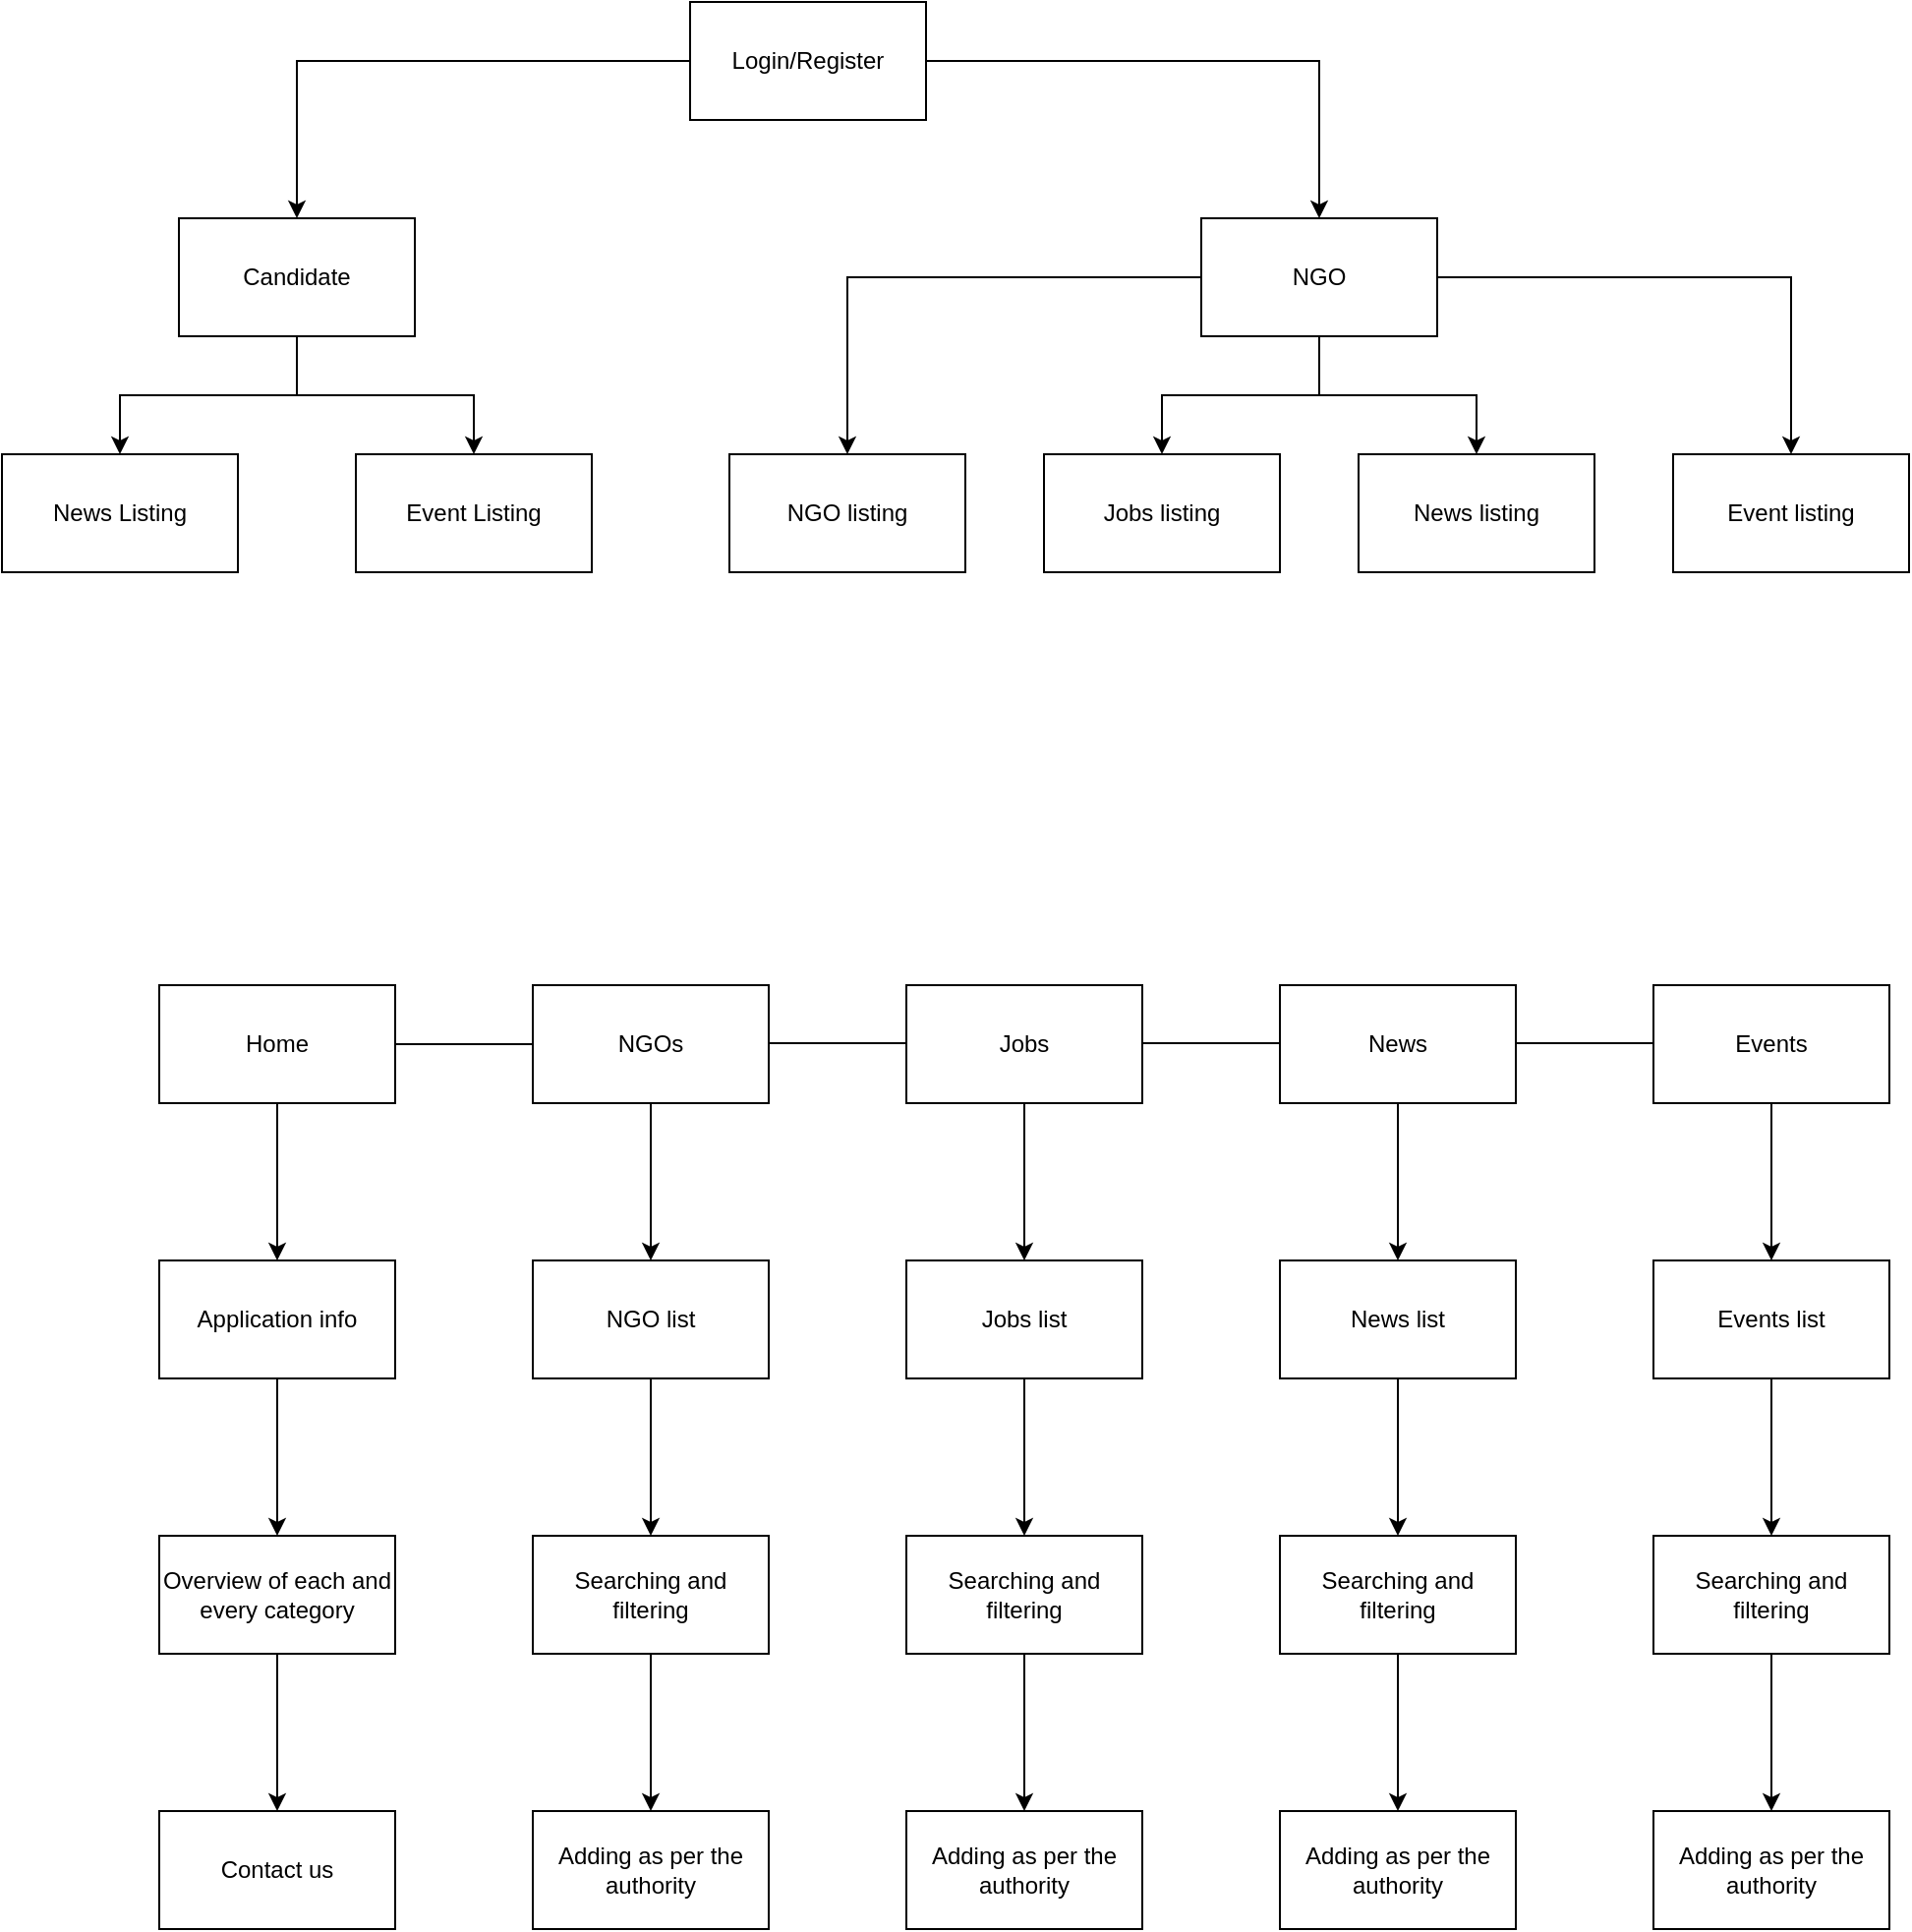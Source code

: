 <mxfile version="24.0.8" type="device">
  <diagram name="Page-1" id="w4Oshtvv5kRhvPusGddu">
    <mxGraphModel dx="1167" dy="662" grid="1" gridSize="10" guides="1" tooltips="1" connect="1" arrows="1" fold="1" page="1" pageScale="1" pageWidth="850" pageHeight="1100" math="0" shadow="0">
      <root>
        <mxCell id="0" />
        <mxCell id="1" parent="0" />
        <mxCell id="1FUJOakguGxdzUvRwPak-11" style="edgeStyle=orthogonalEdgeStyle;rounded=0;orthogonalLoop=1;jettySize=auto;html=1;entryX=0.5;entryY=0;entryDx=0;entryDy=0;" edge="1" parent="1" source="1FUJOakguGxdzUvRwPak-1" target="1FUJOakguGxdzUvRwPak-3">
          <mxGeometry relative="1" as="geometry" />
        </mxCell>
        <mxCell id="1FUJOakguGxdzUvRwPak-12" style="edgeStyle=orthogonalEdgeStyle;rounded=0;orthogonalLoop=1;jettySize=auto;html=1;exitX=1;exitY=0.5;exitDx=0;exitDy=0;entryX=0.5;entryY=0;entryDx=0;entryDy=0;" edge="1" parent="1" source="1FUJOakguGxdzUvRwPak-1" target="1FUJOakguGxdzUvRwPak-2">
          <mxGeometry relative="1" as="geometry" />
        </mxCell>
        <mxCell id="1FUJOakguGxdzUvRwPak-1" value="Login/Register" style="rounded=0;whiteSpace=wrap;html=1;" vertex="1" parent="1">
          <mxGeometry x="360" y="50" width="120" height="60" as="geometry" />
        </mxCell>
        <mxCell id="1FUJOakguGxdzUvRwPak-17" style="edgeStyle=orthogonalEdgeStyle;rounded=0;orthogonalLoop=1;jettySize=auto;html=1;exitX=0;exitY=0.5;exitDx=0;exitDy=0;entryX=0.5;entryY=0;entryDx=0;entryDy=0;" edge="1" parent="1" source="1FUJOakguGxdzUvRwPak-2" target="1FUJOakguGxdzUvRwPak-7">
          <mxGeometry relative="1" as="geometry" />
        </mxCell>
        <mxCell id="1FUJOakguGxdzUvRwPak-18" style="edgeStyle=orthogonalEdgeStyle;rounded=0;orthogonalLoop=1;jettySize=auto;html=1;exitX=0.5;exitY=1;exitDx=0;exitDy=0;entryX=0.5;entryY=0;entryDx=0;entryDy=0;" edge="1" parent="1" source="1FUJOakguGxdzUvRwPak-2" target="1FUJOakguGxdzUvRwPak-8">
          <mxGeometry relative="1" as="geometry" />
        </mxCell>
        <mxCell id="1FUJOakguGxdzUvRwPak-19" style="edgeStyle=orthogonalEdgeStyle;rounded=0;orthogonalLoop=1;jettySize=auto;html=1;exitX=0.5;exitY=1;exitDx=0;exitDy=0;entryX=0.5;entryY=0;entryDx=0;entryDy=0;" edge="1" parent="1" source="1FUJOakguGxdzUvRwPak-2" target="1FUJOakguGxdzUvRwPak-9">
          <mxGeometry relative="1" as="geometry" />
        </mxCell>
        <mxCell id="1FUJOakguGxdzUvRwPak-20" style="edgeStyle=orthogonalEdgeStyle;rounded=0;orthogonalLoop=1;jettySize=auto;html=1;exitX=1;exitY=0.5;exitDx=0;exitDy=0;entryX=0.5;entryY=0;entryDx=0;entryDy=0;" edge="1" parent="1" source="1FUJOakguGxdzUvRwPak-2" target="1FUJOakguGxdzUvRwPak-10">
          <mxGeometry relative="1" as="geometry" />
        </mxCell>
        <mxCell id="1FUJOakguGxdzUvRwPak-2" value="NGO" style="rounded=0;whiteSpace=wrap;html=1;" vertex="1" parent="1">
          <mxGeometry x="620" y="160" width="120" height="60" as="geometry" />
        </mxCell>
        <mxCell id="1FUJOakguGxdzUvRwPak-15" style="edgeStyle=orthogonalEdgeStyle;rounded=0;orthogonalLoop=1;jettySize=auto;html=1;" edge="1" parent="1" source="1FUJOakguGxdzUvRwPak-3" target="1FUJOakguGxdzUvRwPak-4">
          <mxGeometry relative="1" as="geometry" />
        </mxCell>
        <mxCell id="1FUJOakguGxdzUvRwPak-16" style="edgeStyle=orthogonalEdgeStyle;rounded=0;orthogonalLoop=1;jettySize=auto;html=1;exitX=0.5;exitY=1;exitDx=0;exitDy=0;entryX=0.5;entryY=0;entryDx=0;entryDy=0;" edge="1" parent="1" source="1FUJOakguGxdzUvRwPak-3" target="1FUJOakguGxdzUvRwPak-5">
          <mxGeometry relative="1" as="geometry" />
        </mxCell>
        <mxCell id="1FUJOakguGxdzUvRwPak-3" value="Candidate" style="rounded=0;whiteSpace=wrap;html=1;" vertex="1" parent="1">
          <mxGeometry x="100" y="160" width="120" height="60" as="geometry" />
        </mxCell>
        <mxCell id="1FUJOakguGxdzUvRwPak-4" value="News Listing" style="rounded=0;whiteSpace=wrap;html=1;" vertex="1" parent="1">
          <mxGeometry x="10" y="280" width="120" height="60" as="geometry" />
        </mxCell>
        <mxCell id="1FUJOakguGxdzUvRwPak-5" value="Event Listing" style="rounded=0;whiteSpace=wrap;html=1;" vertex="1" parent="1">
          <mxGeometry x="190" y="280" width="120" height="60" as="geometry" />
        </mxCell>
        <mxCell id="1FUJOakguGxdzUvRwPak-7" value="NGO listing" style="rounded=0;whiteSpace=wrap;html=1;" vertex="1" parent="1">
          <mxGeometry x="380" y="280" width="120" height="60" as="geometry" />
        </mxCell>
        <mxCell id="1FUJOakguGxdzUvRwPak-8" value="Jobs listing" style="rounded=0;whiteSpace=wrap;html=1;" vertex="1" parent="1">
          <mxGeometry x="540" y="280" width="120" height="60" as="geometry" />
        </mxCell>
        <mxCell id="1FUJOakguGxdzUvRwPak-9" value="News listing" style="rounded=0;whiteSpace=wrap;html=1;" vertex="1" parent="1">
          <mxGeometry x="700" y="280" width="120" height="60" as="geometry" />
        </mxCell>
        <mxCell id="1FUJOakguGxdzUvRwPak-10" value="Event listing" style="rounded=0;whiteSpace=wrap;html=1;" vertex="1" parent="1">
          <mxGeometry x="860" y="280" width="120" height="60" as="geometry" />
        </mxCell>
        <mxCell id="1FUJOakguGxdzUvRwPak-37" value="" style="edgeStyle=orthogonalEdgeStyle;rounded=0;orthogonalLoop=1;jettySize=auto;html=1;" edge="1" parent="1" source="1FUJOakguGxdzUvRwPak-21" target="1FUJOakguGxdzUvRwPak-36">
          <mxGeometry relative="1" as="geometry" />
        </mxCell>
        <mxCell id="1FUJOakguGxdzUvRwPak-21" value="News" style="rounded=0;whiteSpace=wrap;html=1;" vertex="1" parent="1">
          <mxGeometry x="660" y="550" width="120" height="60" as="geometry" />
        </mxCell>
        <mxCell id="1FUJOakguGxdzUvRwPak-35" value="" style="edgeStyle=orthogonalEdgeStyle;rounded=0;orthogonalLoop=1;jettySize=auto;html=1;" edge="1" parent="1" source="1FUJOakguGxdzUvRwPak-22" target="1FUJOakguGxdzUvRwPak-34">
          <mxGeometry relative="1" as="geometry" />
        </mxCell>
        <mxCell id="1FUJOakguGxdzUvRwPak-22" value="Jobs" style="rounded=0;whiteSpace=wrap;html=1;" vertex="1" parent="1">
          <mxGeometry x="470" y="550" width="120" height="60" as="geometry" />
        </mxCell>
        <mxCell id="1FUJOakguGxdzUvRwPak-29" value="" style="edgeStyle=orthogonalEdgeStyle;rounded=0;orthogonalLoop=1;jettySize=auto;html=1;" edge="1" parent="1" source="1FUJOakguGxdzUvRwPak-23" target="1FUJOakguGxdzUvRwPak-28">
          <mxGeometry relative="1" as="geometry" />
        </mxCell>
        <mxCell id="1FUJOakguGxdzUvRwPak-23" value="NGOs" style="rounded=0;whiteSpace=wrap;html=1;" vertex="1" parent="1">
          <mxGeometry x="280" y="550" width="120" height="60" as="geometry" />
        </mxCell>
        <mxCell id="1FUJOakguGxdzUvRwPak-27" value="" style="edgeStyle=orthogonalEdgeStyle;rounded=0;orthogonalLoop=1;jettySize=auto;html=1;" edge="1" parent="1" source="1FUJOakguGxdzUvRwPak-24" target="1FUJOakguGxdzUvRwPak-26">
          <mxGeometry relative="1" as="geometry" />
        </mxCell>
        <mxCell id="1FUJOakguGxdzUvRwPak-24" value="Home" style="rounded=0;whiteSpace=wrap;html=1;" vertex="1" parent="1">
          <mxGeometry x="90" y="550" width="120" height="60" as="geometry" />
        </mxCell>
        <mxCell id="1FUJOakguGxdzUvRwPak-39" value="" style="edgeStyle=orthogonalEdgeStyle;rounded=0;orthogonalLoop=1;jettySize=auto;html=1;" edge="1" parent="1" source="1FUJOakguGxdzUvRwPak-25" target="1FUJOakguGxdzUvRwPak-38">
          <mxGeometry relative="1" as="geometry" />
        </mxCell>
        <mxCell id="1FUJOakguGxdzUvRwPak-25" value="Events" style="rounded=0;whiteSpace=wrap;html=1;" vertex="1" parent="1">
          <mxGeometry x="850" y="550" width="120" height="60" as="geometry" />
        </mxCell>
        <mxCell id="1FUJOakguGxdzUvRwPak-47" value="" style="edgeStyle=orthogonalEdgeStyle;rounded=0;orthogonalLoop=1;jettySize=auto;html=1;" edge="1" parent="1" source="1FUJOakguGxdzUvRwPak-26" target="1FUJOakguGxdzUvRwPak-46">
          <mxGeometry relative="1" as="geometry" />
        </mxCell>
        <mxCell id="1FUJOakguGxdzUvRwPak-26" value="Application info" style="rounded=0;whiteSpace=wrap;html=1;" vertex="1" parent="1">
          <mxGeometry x="90" y="690" width="120" height="60" as="geometry" />
        </mxCell>
        <mxCell id="1FUJOakguGxdzUvRwPak-31" value="" style="edgeStyle=orthogonalEdgeStyle;rounded=0;orthogonalLoop=1;jettySize=auto;html=1;" edge="1" parent="1" source="1FUJOakguGxdzUvRwPak-28" target="1FUJOakguGxdzUvRwPak-30">
          <mxGeometry relative="1" as="geometry" />
        </mxCell>
        <mxCell id="1FUJOakguGxdzUvRwPak-28" value="NGO list" style="rounded=0;whiteSpace=wrap;html=1;" vertex="1" parent="1">
          <mxGeometry x="280" y="690" width="120" height="60" as="geometry" />
        </mxCell>
        <mxCell id="1FUJOakguGxdzUvRwPak-56" value="" style="edgeStyle=orthogonalEdgeStyle;rounded=0;orthogonalLoop=1;jettySize=auto;html=1;" edge="1" parent="1" source="1FUJOakguGxdzUvRwPak-30" target="1FUJOakguGxdzUvRwPak-55">
          <mxGeometry relative="1" as="geometry" />
        </mxCell>
        <mxCell id="1FUJOakguGxdzUvRwPak-30" value="Searching and filtering" style="rounded=0;whiteSpace=wrap;html=1;" vertex="1" parent="1">
          <mxGeometry x="280" y="830" width="120" height="60" as="geometry" />
        </mxCell>
        <mxCell id="1FUJOakguGxdzUvRwPak-41" value="" style="edgeStyle=orthogonalEdgeStyle;rounded=0;orthogonalLoop=1;jettySize=auto;html=1;" edge="1" parent="1" source="1FUJOakguGxdzUvRwPak-34" target="1FUJOakguGxdzUvRwPak-40">
          <mxGeometry relative="1" as="geometry" />
        </mxCell>
        <mxCell id="1FUJOakguGxdzUvRwPak-34" value="Jobs list" style="rounded=0;whiteSpace=wrap;html=1;" vertex="1" parent="1">
          <mxGeometry x="470" y="690" width="120" height="60" as="geometry" />
        </mxCell>
        <mxCell id="1FUJOakguGxdzUvRwPak-43" value="" style="edgeStyle=orthogonalEdgeStyle;rounded=0;orthogonalLoop=1;jettySize=auto;html=1;" edge="1" parent="1" source="1FUJOakguGxdzUvRwPak-36" target="1FUJOakguGxdzUvRwPak-42">
          <mxGeometry relative="1" as="geometry" />
        </mxCell>
        <mxCell id="1FUJOakguGxdzUvRwPak-36" value="News list" style="rounded=0;whiteSpace=wrap;html=1;" vertex="1" parent="1">
          <mxGeometry x="660" y="690" width="120" height="60" as="geometry" />
        </mxCell>
        <mxCell id="1FUJOakguGxdzUvRwPak-45" value="" style="edgeStyle=orthogonalEdgeStyle;rounded=0;orthogonalLoop=1;jettySize=auto;html=1;" edge="1" parent="1" source="1FUJOakguGxdzUvRwPak-38" target="1FUJOakguGxdzUvRwPak-44">
          <mxGeometry relative="1" as="geometry" />
        </mxCell>
        <mxCell id="1FUJOakguGxdzUvRwPak-38" value="Events list" style="rounded=0;whiteSpace=wrap;html=1;" vertex="1" parent="1">
          <mxGeometry x="850" y="690" width="120" height="60" as="geometry" />
        </mxCell>
        <mxCell id="1FUJOakguGxdzUvRwPak-60" style="edgeStyle=orthogonalEdgeStyle;rounded=0;orthogonalLoop=1;jettySize=auto;html=1;exitX=0.5;exitY=1;exitDx=0;exitDy=0;entryX=0.5;entryY=0;entryDx=0;entryDy=0;" edge="1" parent="1" source="1FUJOakguGxdzUvRwPak-40" target="1FUJOakguGxdzUvRwPak-59">
          <mxGeometry relative="1" as="geometry" />
        </mxCell>
        <mxCell id="1FUJOakguGxdzUvRwPak-40" value="Searching and filtering" style="rounded=0;whiteSpace=wrap;html=1;" vertex="1" parent="1">
          <mxGeometry x="470" y="830" width="120" height="60" as="geometry" />
        </mxCell>
        <mxCell id="1FUJOakguGxdzUvRwPak-61" style="edgeStyle=orthogonalEdgeStyle;rounded=0;orthogonalLoop=1;jettySize=auto;html=1;exitX=0.5;exitY=1;exitDx=0;exitDy=0;entryX=0.5;entryY=0;entryDx=0;entryDy=0;" edge="1" parent="1" source="1FUJOakguGxdzUvRwPak-42" target="1FUJOakguGxdzUvRwPak-57">
          <mxGeometry relative="1" as="geometry" />
        </mxCell>
        <mxCell id="1FUJOakguGxdzUvRwPak-42" value="Searching and filtering" style="rounded=0;whiteSpace=wrap;html=1;" vertex="1" parent="1">
          <mxGeometry x="660" y="830" width="120" height="60" as="geometry" />
        </mxCell>
        <mxCell id="1FUJOakguGxdzUvRwPak-62" style="edgeStyle=orthogonalEdgeStyle;rounded=0;orthogonalLoop=1;jettySize=auto;html=1;exitX=0.5;exitY=1;exitDx=0;exitDy=0;entryX=0.5;entryY=0;entryDx=0;entryDy=0;" edge="1" parent="1" source="1FUJOakguGxdzUvRwPak-44" target="1FUJOakguGxdzUvRwPak-58">
          <mxGeometry relative="1" as="geometry" />
        </mxCell>
        <mxCell id="1FUJOakguGxdzUvRwPak-44" value="Searching and filtering" style="rounded=0;whiteSpace=wrap;html=1;" vertex="1" parent="1">
          <mxGeometry x="850" y="830" width="120" height="60" as="geometry" />
        </mxCell>
        <mxCell id="1FUJOakguGxdzUvRwPak-49" value="" style="edgeStyle=orthogonalEdgeStyle;rounded=0;orthogonalLoop=1;jettySize=auto;html=1;" edge="1" parent="1" source="1FUJOakguGxdzUvRwPak-46" target="1FUJOakguGxdzUvRwPak-48">
          <mxGeometry relative="1" as="geometry" />
        </mxCell>
        <mxCell id="1FUJOakguGxdzUvRwPak-46" value="Overview of each and every category" style="rounded=0;whiteSpace=wrap;html=1;" vertex="1" parent="1">
          <mxGeometry x="90" y="830" width="120" height="60" as="geometry" />
        </mxCell>
        <mxCell id="1FUJOakguGxdzUvRwPak-48" value="Contact us" style="rounded=0;whiteSpace=wrap;html=1;" vertex="1" parent="1">
          <mxGeometry x="90" y="970" width="120" height="60" as="geometry" />
        </mxCell>
        <mxCell id="1FUJOakguGxdzUvRwPak-50" value="" style="endArrow=none;html=1;rounded=0;exitX=1;exitY=0.5;exitDx=0;exitDy=0;entryX=0;entryY=0.5;entryDx=0;entryDy=0;" edge="1" parent="1" source="1FUJOakguGxdzUvRwPak-24" target="1FUJOakguGxdzUvRwPak-23">
          <mxGeometry width="50" height="50" relative="1" as="geometry">
            <mxPoint x="400" y="800" as="sourcePoint" />
            <mxPoint x="450" y="750" as="targetPoint" />
          </mxGeometry>
        </mxCell>
        <mxCell id="1FUJOakguGxdzUvRwPak-51" value="" style="endArrow=none;html=1;rounded=0;exitX=1;exitY=0.5;exitDx=0;exitDy=0;entryX=0;entryY=0.5;entryDx=0;entryDy=0;" edge="1" parent="1">
          <mxGeometry width="50" height="50" relative="1" as="geometry">
            <mxPoint x="400" y="579.44" as="sourcePoint" />
            <mxPoint x="470" y="579.44" as="targetPoint" />
            <Array as="points">
              <mxPoint x="430" y="579.44" />
            </Array>
          </mxGeometry>
        </mxCell>
        <mxCell id="1FUJOakguGxdzUvRwPak-52" value="" style="endArrow=none;html=1;rounded=0;exitX=1;exitY=0.5;exitDx=0;exitDy=0;entryX=0;entryY=0.5;entryDx=0;entryDy=0;" edge="1" parent="1">
          <mxGeometry width="50" height="50" relative="1" as="geometry">
            <mxPoint x="590" y="579.44" as="sourcePoint" />
            <mxPoint x="660" y="579.44" as="targetPoint" />
          </mxGeometry>
        </mxCell>
        <mxCell id="1FUJOakguGxdzUvRwPak-53" value="" style="endArrow=none;html=1;rounded=0;exitX=1;exitY=0.5;exitDx=0;exitDy=0;entryX=0;entryY=0.5;entryDx=0;entryDy=0;" edge="1" parent="1">
          <mxGeometry width="50" height="50" relative="1" as="geometry">
            <mxPoint x="780" y="579.44" as="sourcePoint" />
            <mxPoint x="850" y="579.44" as="targetPoint" />
          </mxGeometry>
        </mxCell>
        <mxCell id="1FUJOakguGxdzUvRwPak-55" value="Adding as per the authority" style="rounded=0;whiteSpace=wrap;html=1;" vertex="1" parent="1">
          <mxGeometry x="280" y="970" width="120" height="60" as="geometry" />
        </mxCell>
        <mxCell id="1FUJOakguGxdzUvRwPak-57" value="Adding as per the authority" style="rounded=0;whiteSpace=wrap;html=1;" vertex="1" parent="1">
          <mxGeometry x="660" y="970" width="120" height="60" as="geometry" />
        </mxCell>
        <mxCell id="1FUJOakguGxdzUvRwPak-58" value="Adding as per the authority" style="rounded=0;whiteSpace=wrap;html=1;" vertex="1" parent="1">
          <mxGeometry x="850" y="970" width="120" height="60" as="geometry" />
        </mxCell>
        <mxCell id="1FUJOakguGxdzUvRwPak-59" value="Adding as per the authority" style="rounded=0;whiteSpace=wrap;html=1;" vertex="1" parent="1">
          <mxGeometry x="470" y="970" width="120" height="60" as="geometry" />
        </mxCell>
      </root>
    </mxGraphModel>
  </diagram>
</mxfile>
